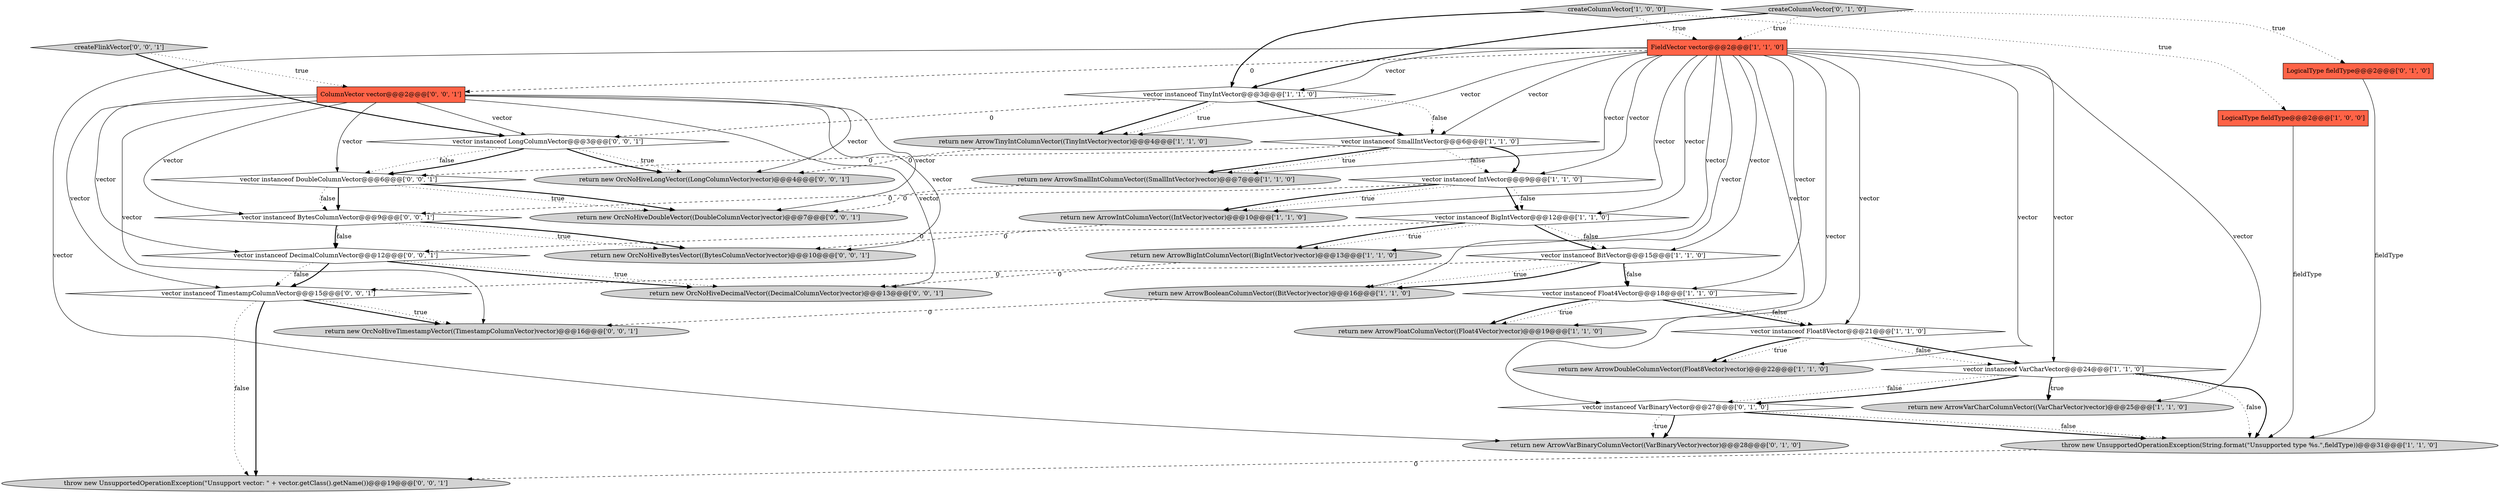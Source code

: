 digraph {
36 [style = filled, label = "createFlinkVector['0', '0', '1']", fillcolor = lightgray, shape = diamond image = "AAA0AAABBB3BBB"];
23 [style = filled, label = "return new ArrowVarBinaryColumnVector((VarBinaryVector)vector)@@@28@@@['0', '1', '0']", fillcolor = lightgray, shape = ellipse image = "AAA1AAABBB2BBB"];
3 [style = filled, label = "return new ArrowDoubleColumnVector((Float8Vector)vector)@@@22@@@['1', '1', '0']", fillcolor = lightgray, shape = ellipse image = "AAA0AAABBB1BBB"];
1 [style = filled, label = "vector instanceof VarCharVector@@@24@@@['1', '1', '0']", fillcolor = white, shape = diamond image = "AAA0AAABBB1BBB"];
14 [style = filled, label = "vector instanceof SmallIntVector@@@6@@@['1', '1', '0']", fillcolor = white, shape = diamond image = "AAA0AAABBB1BBB"];
16 [style = filled, label = "vector instanceof Float8Vector@@@21@@@['1', '1', '0']", fillcolor = white, shape = diamond image = "AAA0AAABBB1BBB"];
21 [style = filled, label = "LogicalType fieldType@@@2@@@['0', '1', '0']", fillcolor = tomato, shape = box image = "AAA0AAABBB2BBB"];
29 [style = filled, label = "throw new UnsupportedOperationException(\"Unsupport vector: \" + vector.getClass().getName())@@@19@@@['0', '0', '1']", fillcolor = lightgray, shape = ellipse image = "AAA0AAABBB3BBB"];
12 [style = filled, label = "return new ArrowBooleanColumnVector((BitVector)vector)@@@16@@@['1', '1', '0']", fillcolor = lightgray, shape = ellipse image = "AAA0AAABBB1BBB"];
26 [style = filled, label = "vector instanceof DecimalColumnVector@@@12@@@['0', '0', '1']", fillcolor = white, shape = diamond image = "AAA0AAABBB3BBB"];
20 [style = filled, label = "vector instanceof VarBinaryVector@@@27@@@['0', '1', '0']", fillcolor = white, shape = diamond image = "AAA1AAABBB2BBB"];
25 [style = filled, label = "vector instanceof TimestampColumnVector@@@15@@@['0', '0', '1']", fillcolor = white, shape = diamond image = "AAA0AAABBB3BBB"];
34 [style = filled, label = "return new OrcNoHiveLongVector((LongColumnVector)vector)@@@4@@@['0', '0', '1']", fillcolor = lightgray, shape = ellipse image = "AAA0AAABBB3BBB"];
15 [style = filled, label = "vector instanceof TinyIntVector@@@3@@@['1', '1', '0']", fillcolor = white, shape = diamond image = "AAA0AAABBB1BBB"];
33 [style = filled, label = "ColumnVector vector@@@2@@@['0', '0', '1']", fillcolor = tomato, shape = box image = "AAA0AAABBB3BBB"];
24 [style = filled, label = "return new OrcNoHiveBytesVector((BytesColumnVector)vector)@@@10@@@['0', '0', '1']", fillcolor = lightgray, shape = ellipse image = "AAA0AAABBB3BBB"];
22 [style = filled, label = "createColumnVector['0', '1', '0']", fillcolor = lightgray, shape = diamond image = "AAA0AAABBB2BBB"];
18 [style = filled, label = "return new ArrowIntColumnVector((IntVector)vector)@@@10@@@['1', '1', '0']", fillcolor = lightgray, shape = ellipse image = "AAA0AAABBB1BBB"];
17 [style = filled, label = "FieldVector vector@@@2@@@['1', '1', '0']", fillcolor = tomato, shape = box image = "AAA0AAABBB1BBB"];
32 [style = filled, label = "vector instanceof BytesColumnVector@@@9@@@['0', '0', '1']", fillcolor = white, shape = diamond image = "AAA0AAABBB3BBB"];
11 [style = filled, label = "return new ArrowBigIntColumnVector((BigIntVector)vector)@@@13@@@['1', '1', '0']", fillcolor = lightgray, shape = ellipse image = "AAA0AAABBB1BBB"];
6 [style = filled, label = "return new ArrowTinyIntColumnVector((TinyIntVector)vector)@@@4@@@['1', '1', '0']", fillcolor = lightgray, shape = ellipse image = "AAA0AAABBB1BBB"];
8 [style = filled, label = "vector instanceof BigIntVector@@@12@@@['1', '1', '0']", fillcolor = white, shape = diamond image = "AAA0AAABBB1BBB"];
35 [style = filled, label = "vector instanceof DoubleColumnVector@@@6@@@['0', '0', '1']", fillcolor = white, shape = diamond image = "AAA0AAABBB3BBB"];
7 [style = filled, label = "return new ArrowFloatColumnVector((Float4Vector)vector)@@@19@@@['1', '1', '0']", fillcolor = lightgray, shape = ellipse image = "AAA0AAABBB1BBB"];
28 [style = filled, label = "return new OrcNoHiveTimestampVector((TimestampColumnVector)vector)@@@16@@@['0', '0', '1']", fillcolor = lightgray, shape = ellipse image = "AAA0AAABBB3BBB"];
2 [style = filled, label = "return new ArrowVarCharColumnVector((VarCharVector)vector)@@@25@@@['1', '1', '0']", fillcolor = lightgray, shape = ellipse image = "AAA0AAABBB1BBB"];
27 [style = filled, label = "return new OrcNoHiveDecimalVector((DecimalColumnVector)vector)@@@13@@@['0', '0', '1']", fillcolor = lightgray, shape = ellipse image = "AAA0AAABBB3BBB"];
9 [style = filled, label = "vector instanceof Float4Vector@@@18@@@['1', '1', '0']", fillcolor = white, shape = diamond image = "AAA0AAABBB1BBB"];
13 [style = filled, label = "return new ArrowSmallIntColumnVector((SmallIntVector)vector)@@@7@@@['1', '1', '0']", fillcolor = lightgray, shape = ellipse image = "AAA0AAABBB1BBB"];
5 [style = filled, label = "createColumnVector['1', '0', '0']", fillcolor = lightgray, shape = diamond image = "AAA0AAABBB1BBB"];
10 [style = filled, label = "LogicalType fieldType@@@2@@@['1', '0', '0']", fillcolor = tomato, shape = box image = "AAA0AAABBB1BBB"];
4 [style = filled, label = "throw new UnsupportedOperationException(String.format(\"Unsupported type %s.\",fieldType))@@@31@@@['1', '1', '0']", fillcolor = lightgray, shape = ellipse image = "AAA0AAABBB1BBB"];
30 [style = filled, label = "vector instanceof LongColumnVector@@@3@@@['0', '0', '1']", fillcolor = white, shape = diamond image = "AAA0AAABBB3BBB"];
0 [style = filled, label = "vector instanceof IntVector@@@9@@@['1', '1', '0']", fillcolor = white, shape = diamond image = "AAA0AAABBB1BBB"];
31 [style = filled, label = "return new OrcNoHiveDoubleVector((DoubleColumnVector)vector)@@@7@@@['0', '0', '1']", fillcolor = lightgray, shape = ellipse image = "AAA0AAABBB3BBB"];
19 [style = filled, label = "vector instanceof BitVector@@@15@@@['1', '1', '0']", fillcolor = white, shape = diamond image = "AAA0AAABBB1BBB"];
15->14 [style = dotted, label="false"];
20->23 [style = bold, label=""];
4->29 [style = dashed, label="0"];
17->16 [style = solid, label="vector"];
33->27 [style = solid, label="vector"];
36->30 [style = bold, label=""];
11->27 [style = dashed, label="0"];
35->32 [style = dotted, label="false"];
17->14 [style = solid, label="vector"];
14->0 [style = bold, label=""];
0->8 [style = bold, label=""];
33->28 [style = solid, label="vector"];
17->7 [style = solid, label="vector"];
15->6 [style = bold, label=""];
35->32 [style = bold, label=""];
19->9 [style = dotted, label="false"];
25->29 [style = dotted, label="false"];
26->25 [style = bold, label=""];
25->28 [style = bold, label=""];
14->0 [style = dotted, label="false"];
16->1 [style = bold, label=""];
32->26 [style = dotted, label="false"];
30->34 [style = dotted, label="true"];
33->35 [style = solid, label="vector"];
17->1 [style = solid, label="vector"];
33->34 [style = solid, label="vector"];
6->34 [style = dashed, label="0"];
30->35 [style = bold, label=""];
1->2 [style = bold, label=""];
33->25 [style = solid, label="vector"];
16->3 [style = dotted, label="true"];
33->30 [style = solid, label="vector"];
17->11 [style = solid, label="vector"];
8->11 [style = dotted, label="true"];
5->10 [style = dotted, label="true"];
1->4 [style = dotted, label="false"];
17->3 [style = solid, label="vector"];
9->16 [style = bold, label=""];
20->4 [style = bold, label=""];
14->13 [style = bold, label=""];
35->31 [style = dotted, label="true"];
0->32 [style = dashed, label="0"];
15->30 [style = dashed, label="0"];
18->24 [style = dashed, label="0"];
15->6 [style = dotted, label="true"];
25->28 [style = dotted, label="true"];
10->4 [style = solid, label="fieldType"];
17->18 [style = solid, label="vector"];
32->24 [style = dotted, label="true"];
21->4 [style = solid, label="fieldType"];
8->26 [style = dashed, label="0"];
36->33 [style = dotted, label="true"];
0->8 [style = dotted, label="false"];
1->4 [style = bold, label=""];
8->19 [style = dotted, label="false"];
0->18 [style = dotted, label="true"];
1->2 [style = dotted, label="true"];
22->17 [style = dotted, label="true"];
8->19 [style = bold, label=""];
17->13 [style = solid, label="vector"];
19->25 [style = dashed, label="0"];
30->34 [style = bold, label=""];
17->12 [style = solid, label="vector"];
35->31 [style = bold, label=""];
17->15 [style = solid, label="vector"];
33->31 [style = solid, label="vector"];
1->20 [style = dotted, label="false"];
17->9 [style = solid, label="vector"];
17->20 [style = solid, label="vector"];
20->23 [style = dotted, label="true"];
16->1 [style = dotted, label="false"];
14->35 [style = dashed, label="0"];
32->26 [style = bold, label=""];
17->8 [style = solid, label="vector"];
17->33 [style = dashed, label="0"];
14->13 [style = dotted, label="true"];
15->14 [style = bold, label=""];
19->12 [style = dotted, label="true"];
16->3 [style = bold, label=""];
22->21 [style = dotted, label="true"];
9->16 [style = dotted, label="false"];
5->17 [style = dotted, label="true"];
25->29 [style = bold, label=""];
19->9 [style = bold, label=""];
12->28 [style = dashed, label="0"];
17->0 [style = solid, label="vector"];
9->7 [style = dotted, label="true"];
17->6 [style = solid, label="vector"];
26->25 [style = dotted, label="false"];
13->31 [style = dashed, label="0"];
33->24 [style = solid, label="vector"];
22->15 [style = bold, label=""];
26->27 [style = bold, label=""];
33->32 [style = solid, label="vector"];
8->11 [style = bold, label=""];
17->23 [style = solid, label="vector"];
33->26 [style = solid, label="vector"];
26->27 [style = dotted, label="true"];
17->19 [style = solid, label="vector"];
1->20 [style = bold, label=""];
17->2 [style = solid, label="vector"];
19->12 [style = bold, label=""];
20->4 [style = dotted, label="false"];
0->18 [style = bold, label=""];
5->15 [style = bold, label=""];
30->35 [style = dotted, label="false"];
32->24 [style = bold, label=""];
9->7 [style = bold, label=""];
}
